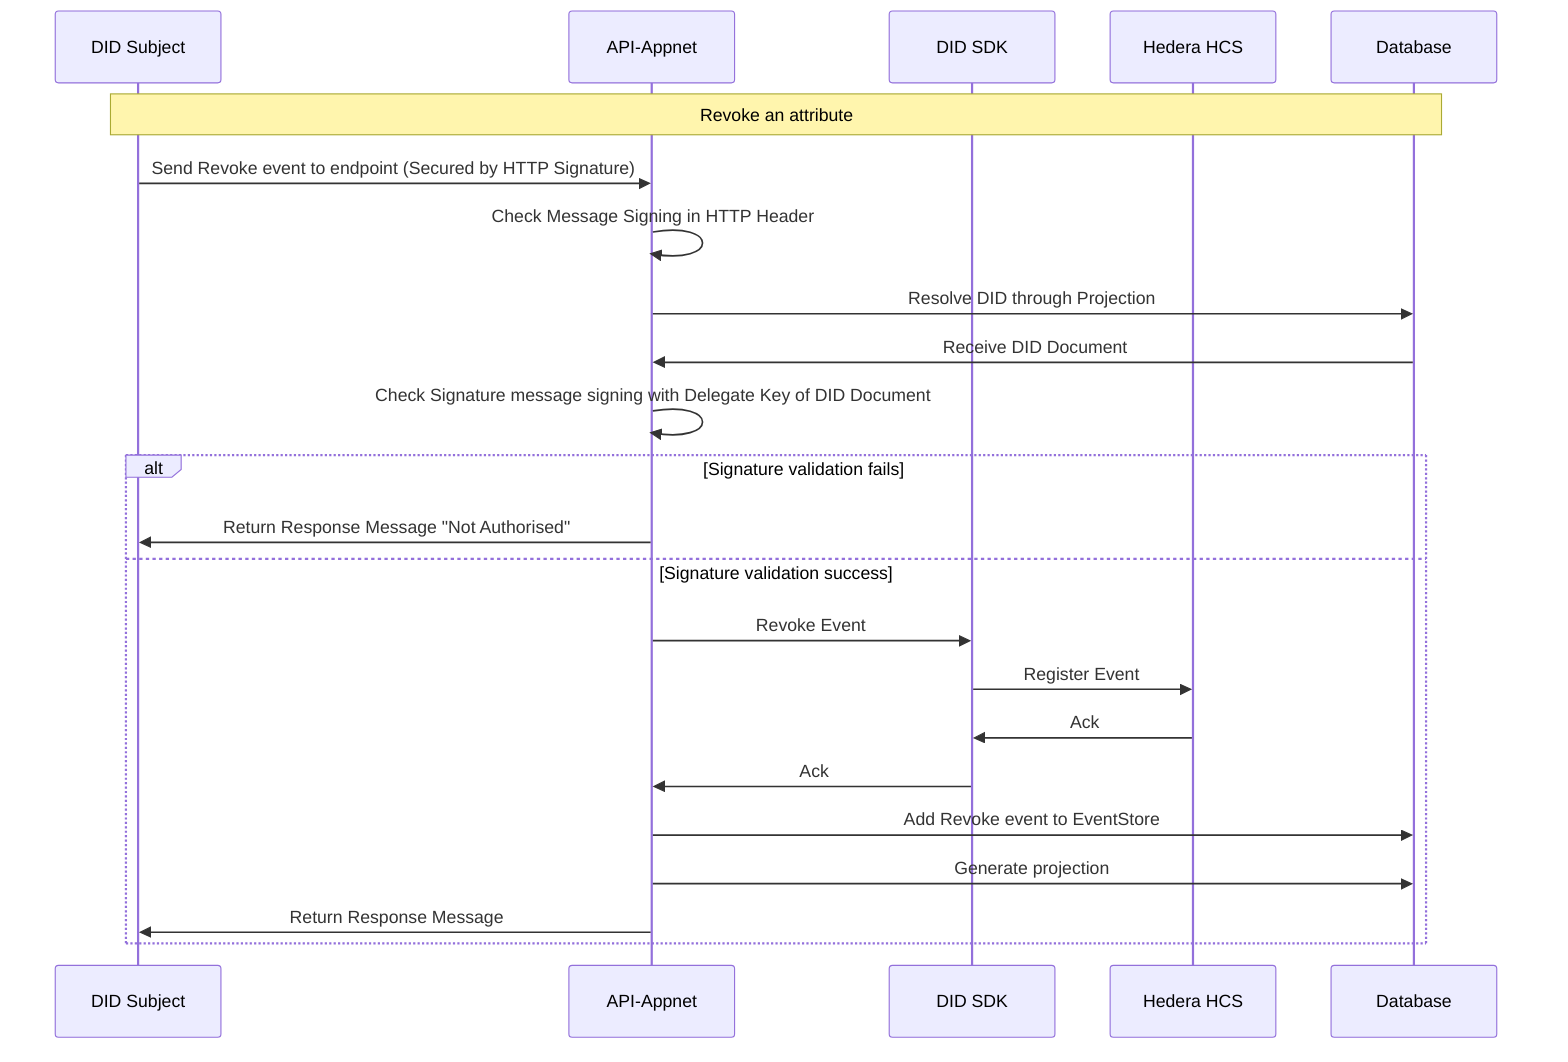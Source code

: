 sequenceDiagram

participant Subject as DID Subject
participant API as API-Appnet
participant DIDSDK as DID SDK
participant HCS as Hedera HCS
participant Database as Database

note over Subject,Database: Revoke an attribute
Subject ->> API: Send Revoke event to endpoint (Secured by HTTP Signature)
API ->> API: Check Message Signing in HTTP Header
API ->> Database: Resolve DID through Projection
Database ->> API: Receive DID Document
API ->> API: Check Signature message signing with Delegate Key of DID Document
alt Signature validation fails
API ->> Subject: Return Response Message "Not Authorised"
else Signature validation success
API ->> DIDSDK:  Revoke Event
DIDSDK ->> HCS:  Register Event
HCS ->> DIDSDK: Ack
DIDSDK ->> API: Ack
API ->> Database: Add Revoke event to EventStore
API ->> Database: Generate projection
API ->> Subject: Return Response Message
end